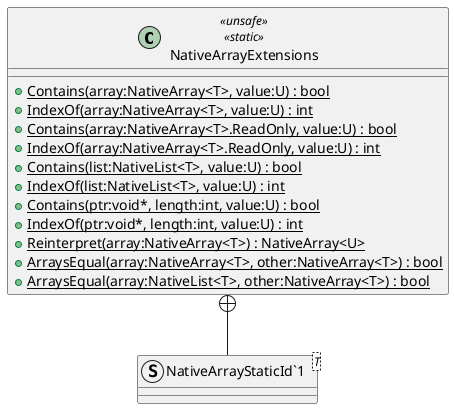@startuml
class NativeArrayExtensions <<unsafe>> <<static>> {
    + {static} Contains(array:NativeArray<T>, value:U) : bool
    + {static} IndexOf(array:NativeArray<T>, value:U) : int
    + {static} Contains(array:NativeArray<T>.ReadOnly, value:U) : bool
    + {static} IndexOf(array:NativeArray<T>.ReadOnly, value:U) : int
    + {static} Contains(list:NativeList<T>, value:U) : bool
    + {static} IndexOf(list:NativeList<T>, value:U) : int
    + {static} Contains(ptr:void*, length:int, value:U) : bool
    + {static} IndexOf(ptr:void*, length:int, value:U) : int
    + {static} Reinterpret(array:NativeArray<T>) : NativeArray<U>
    + {static} ArraysEqual(array:NativeArray<T>, other:NativeArray<T>) : bool
    + {static} ArraysEqual(array:NativeList<T>, other:NativeArray<T>) : bool
}
struct "NativeArrayStaticId`1"<T> {
}
NativeArrayExtensions +-- "NativeArrayStaticId`1"
@enduml
